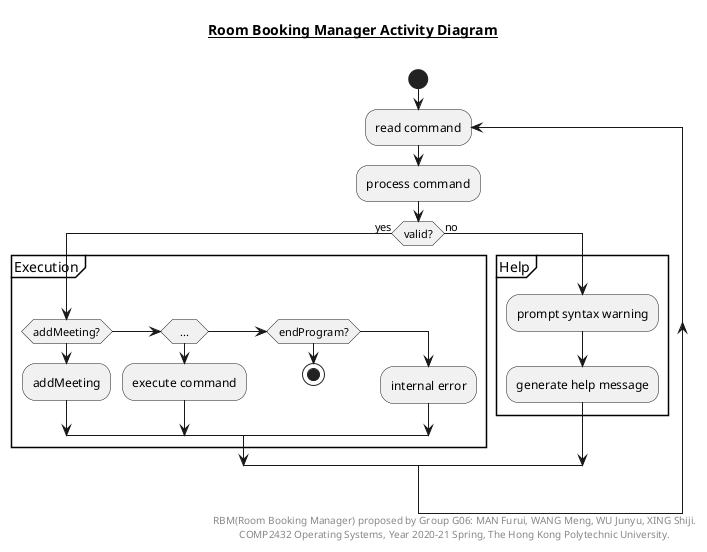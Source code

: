 @startuml
title __Room Booking Manager Activity Diagram__\n

skinparam ConditionEndStyle hline
skinparam BackgroundColor transparent
skinparam PartitionBackgroundColor transparent

start
	repeat :read command;
	:process command;

	if (valid?)
		->yes;
		partition Execution {
			if (addMeeting?)
				:addMeeting;
			elseif (...)
				:execute command;
			elseif (endProgram?)
				stop
			else 
				:internal error;
			endif
		}
	else
		->no;
		partition Help {
			:prompt syntax warning;
			:generate help message;
		}
	endif
repeat while

right footer
RBM(Room Booking Manager) proposed by Group G06: MAN Furui, WANG Meng, WU Junyu, XING Shiji.
COMP2432 Operating Systems, Year 2020-21 Spring, The Hong Kong Polytechnic University.
endfooter

@enduml